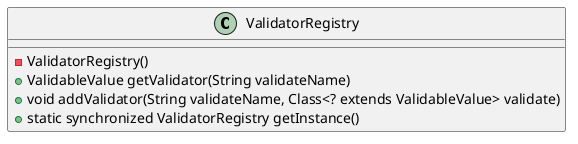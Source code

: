 @startuml validator
class ValidatorRegistry{
  -ValidatorRegistry() 
  +ValidableValue getValidator(String validateName)
  +void addValidator(String validateName, Class<? extends ValidableValue> validate) 
  +static synchronized ValidatorRegistry getInstance() 
}
@enduml